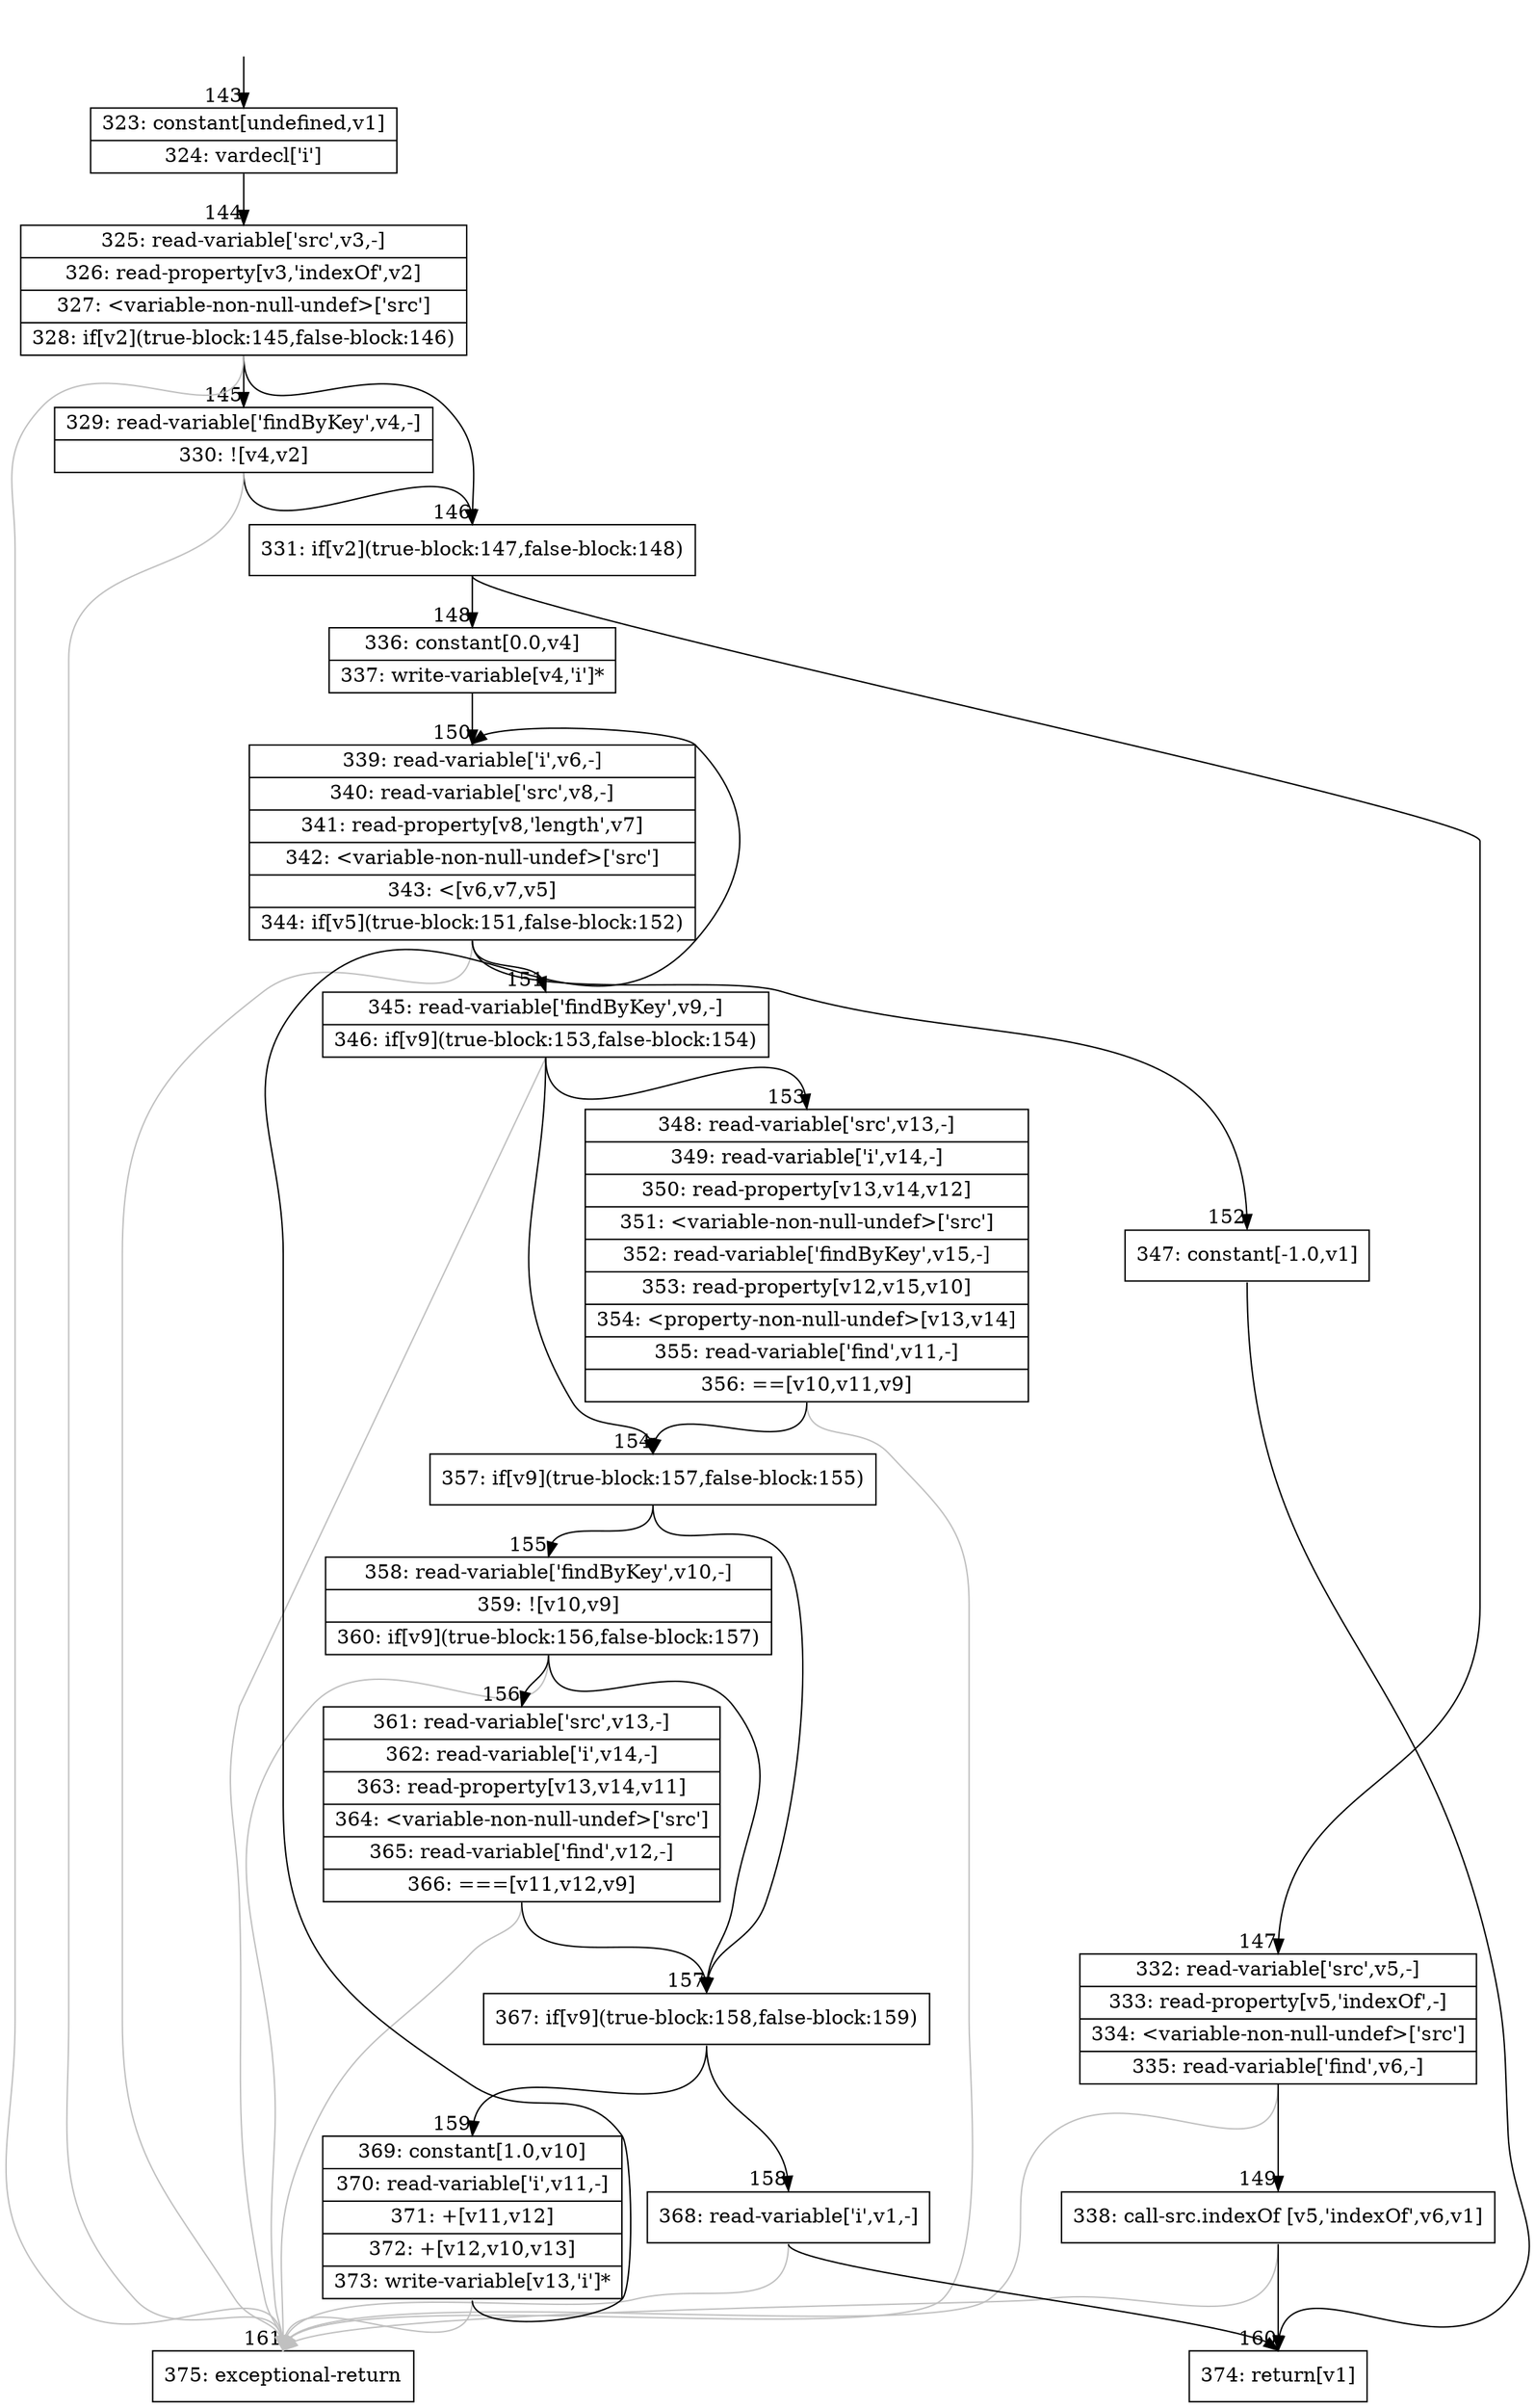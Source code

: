 digraph {
rankdir="TD"
BB_entry19[shape=none,label=""];
BB_entry19 -> BB143 [tailport=s, headport=n, headlabel="    143"]
BB143 [shape=record label="{323: constant[undefined,v1]|324: vardecl['i']}" ] 
BB143 -> BB144 [tailport=s, headport=n, headlabel="      144"]
BB144 [shape=record label="{325: read-variable['src',v3,-]|326: read-property[v3,'indexOf',v2]|327: \<variable-non-null-undef\>['src']|328: if[v2](true-block:145,false-block:146)}" ] 
BB144 -> BB146 [tailport=s, headport=n, headlabel="      146"]
BB144 -> BB145 [tailport=s, headport=n, headlabel="      145"]
BB144 -> BB161 [tailport=s, headport=n, color=gray, headlabel="      161"]
BB145 [shape=record label="{329: read-variable['findByKey',v4,-]|330: ![v4,v2]}" ] 
BB145 -> BB146 [tailport=s, headport=n]
BB145 -> BB161 [tailport=s, headport=n, color=gray]
BB146 [shape=record label="{331: if[v2](true-block:147,false-block:148)}" ] 
BB146 -> BB147 [tailport=s, headport=n, headlabel="      147"]
BB146 -> BB148 [tailport=s, headport=n, headlabel="      148"]
BB147 [shape=record label="{332: read-variable['src',v5,-]|333: read-property[v5,'indexOf',-]|334: \<variable-non-null-undef\>['src']|335: read-variable['find',v6,-]}" ] 
BB147 -> BB149 [tailport=s, headport=n, headlabel="      149"]
BB147 -> BB161 [tailport=s, headport=n, color=gray]
BB148 [shape=record label="{336: constant[0.0,v4]|337: write-variable[v4,'i']*}" ] 
BB148 -> BB150 [tailport=s, headport=n, headlabel="      150"]
BB149 [shape=record label="{338: call-src.indexOf [v5,'indexOf',v6,v1]}" ] 
BB149 -> BB160 [tailport=s, headport=n, headlabel="      160"]
BB149 -> BB161 [tailport=s, headport=n, color=gray]
BB150 [shape=record label="{339: read-variable['i',v6,-]|340: read-variable['src',v8,-]|341: read-property[v8,'length',v7]|342: \<variable-non-null-undef\>['src']|343: \<[v6,v7,v5]|344: if[v5](true-block:151,false-block:152)}" ] 
BB150 -> BB151 [tailport=s, headport=n, headlabel="      151"]
BB150 -> BB152 [tailport=s, headport=n, headlabel="      152"]
BB150 -> BB161 [tailport=s, headport=n, color=gray]
BB151 [shape=record label="{345: read-variable['findByKey',v9,-]|346: if[v9](true-block:153,false-block:154)}" ] 
BB151 -> BB154 [tailport=s, headport=n, headlabel="      154"]
BB151 -> BB153 [tailport=s, headport=n, headlabel="      153"]
BB151 -> BB161 [tailport=s, headport=n, color=gray]
BB152 [shape=record label="{347: constant[-1.0,v1]}" ] 
BB152 -> BB160 [tailport=s, headport=n]
BB153 [shape=record label="{348: read-variable['src',v13,-]|349: read-variable['i',v14,-]|350: read-property[v13,v14,v12]|351: \<variable-non-null-undef\>['src']|352: read-variable['findByKey',v15,-]|353: read-property[v12,v15,v10]|354: \<property-non-null-undef\>[v13,v14]|355: read-variable['find',v11,-]|356: ==[v10,v11,v9]}" ] 
BB153 -> BB154 [tailport=s, headport=n]
BB153 -> BB161 [tailport=s, headport=n, color=gray]
BB154 [shape=record label="{357: if[v9](true-block:157,false-block:155)}" ] 
BB154 -> BB157 [tailport=s, headport=n, headlabel="      157"]
BB154 -> BB155 [tailport=s, headport=n, headlabel="      155"]
BB155 [shape=record label="{358: read-variable['findByKey',v10,-]|359: ![v10,v9]|360: if[v9](true-block:156,false-block:157)}" ] 
BB155 -> BB157 [tailport=s, headport=n]
BB155 -> BB156 [tailport=s, headport=n, headlabel="      156"]
BB155 -> BB161 [tailport=s, headport=n, color=gray]
BB156 [shape=record label="{361: read-variable['src',v13,-]|362: read-variable['i',v14,-]|363: read-property[v13,v14,v11]|364: \<variable-non-null-undef\>['src']|365: read-variable['find',v12,-]|366: ===[v11,v12,v9]}" ] 
BB156 -> BB157 [tailport=s, headport=n]
BB156 -> BB161 [tailport=s, headport=n, color=gray]
BB157 [shape=record label="{367: if[v9](true-block:158,false-block:159)}" ] 
BB157 -> BB158 [tailport=s, headport=n, headlabel="      158"]
BB157 -> BB159 [tailport=s, headport=n, headlabel="      159"]
BB158 [shape=record label="{368: read-variable['i',v1,-]}" ] 
BB158 -> BB160 [tailport=s, headport=n]
BB158 -> BB161 [tailport=s, headport=n, color=gray]
BB159 [shape=record label="{369: constant[1.0,v10]|370: read-variable['i',v11,-]|371: +[v11,v12]|372: +[v12,v10,v13]|373: write-variable[v13,'i']*}" ] 
BB159 -> BB150 [tailport=s, headport=n]
BB159 -> BB161 [tailport=s, headport=n, color=gray]
BB160 [shape=record label="{374: return[v1]}" ] 
BB161 [shape=record label="{375: exceptional-return}" ] 
//#$~ 238
}
